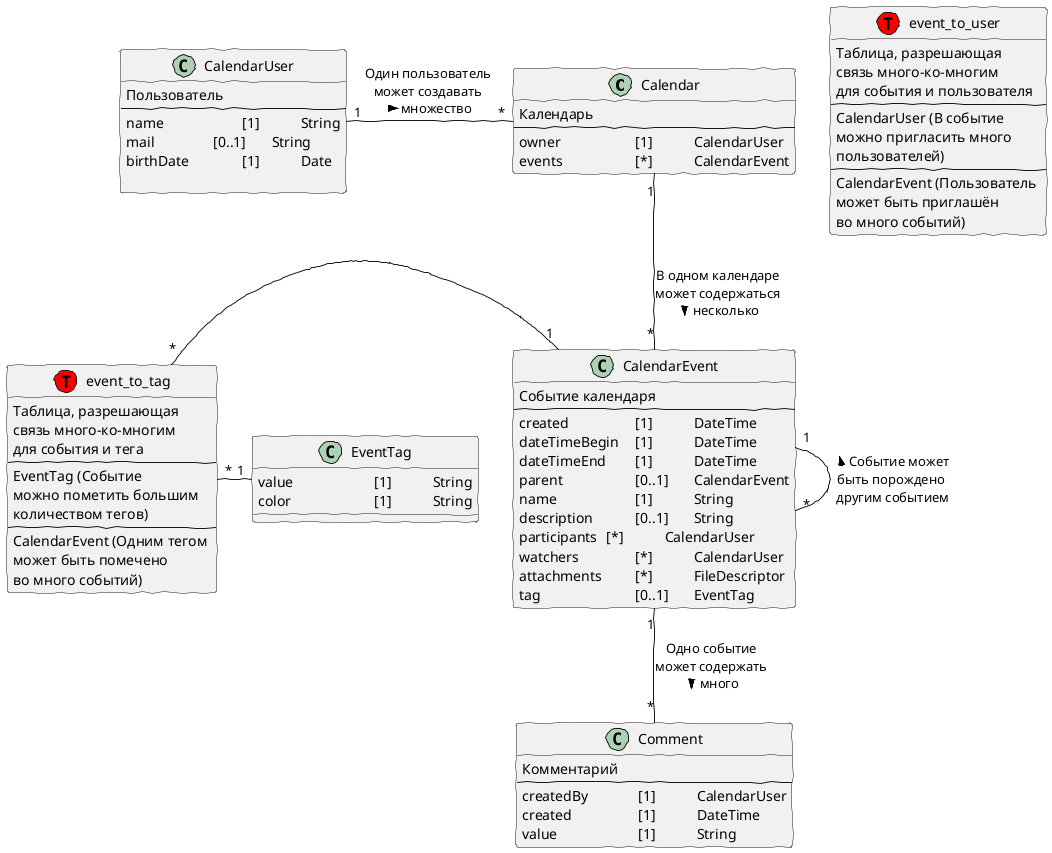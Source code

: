 @startuml

skinparam stereotypeCBorderColor Black
skinparam stereotypeCBackgroundColor White
skinparam stereotypeEBackgroundColor White
skinparam handwritten true
'skinparam class {
'    BackgroundColor<<NotInApp>> Red
'    BackgroundColor<<NotReady>> Orange
'    BackgroundColor<<HasIssues>> Yellow
'    BackgroundColor<<AllSet>> PaleGreen
'    BackgroundColor<<WeDeleted>> LightBlue
'    BackgroundColor<<Refactor>> #5757FF
'    BackgroundColor<<Proposed>> Green
'}

'skinparam package {
'    BackgroundColor<<AllSet>> PaleGreen
'    BackgroundColor<<NotReady>> Orange
'}

class Calendar {
	Календарь
	--
	owner			[1]		CalendarUser
	events			[*]		CalendarEvent
}

class CalendarEvent {
	Событие календаря
	--
	created			[1]		DateTime
	dateTimeBegin	[1]		DateTime
	dateTimeEnd		[1]		DateTime
	parent			[0..1]	CalendarEvent
	name			[1]		String
	description		[0..1]	String
	participants	[*]		CalendarUser
	watchers		[*]		CalendarUser
	attachments		[*]		FileDescriptor
	tag				[0..1]	EventTag
}

class EventTag {
	value			[1]		String
	color			[1]		String
}

class event_to_user << (T, red) >> {
	Таблица, разрешающая \nсвязь много-ко-многим \nдля события и пользователя
	--
	CalendarUser (В событие \nможно пригласить много \nпользователей)
	--
	CalendarEvent (Пользователь \nможет быть приглашён \nво много событий)
}

class CalendarUser {
	Пользователь
	--
	name			[1]		String
	mail			[0..1]	String
	birthDate		[1]		Date
	
}

class Comment {
	Комментарий
	--
	createdBy		[1]		CalendarUser
	created			[1]		DateTime
	value			[1]		String
}

class event_to_tag << (T, red) >> {
	Таблица, разрешающая \nсвязь много-ко-многим \nдля события и тега
	--
	EventTag (Событие \nможно пометить большим \nколичеством тегов)
	--
	CalendarEvent (Одним тегом \nможет быть помечено \nво много событий)
}


CalendarUser "1" -right- "*" Calendar : Один пользователь \nможет создавать \nмножество >
Calendar "1" -- "*" CalendarEvent : В одном календаре \nможет содержаться \nнесколько >
CalendarEvent "1" -- "*" Comment : Одно событие \nможет содержать \nмного >
CalendarEvent "1" -- "*" CalendarEvent : < Событие может \nбыть порождено \nдругим событием
CalendarEvent "1" -left- "*" event_to_tag
EventTag "1" -left- "*" event_to_tag
@enduml
